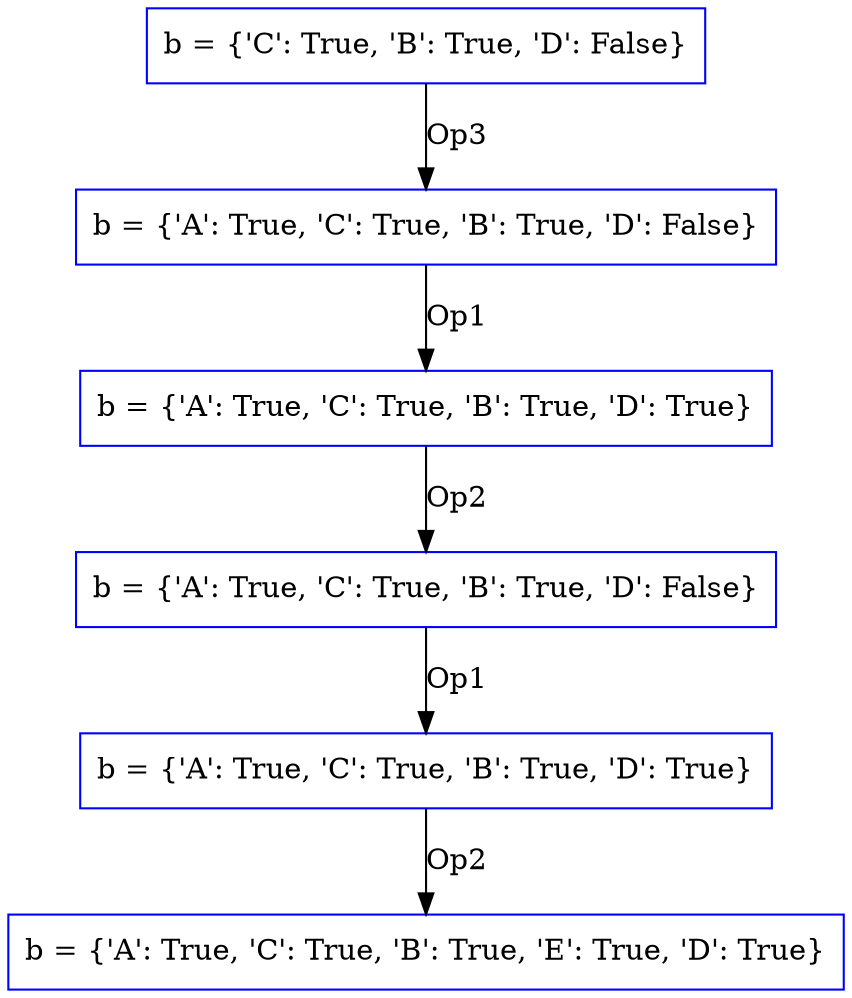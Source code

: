 digraph hpnTree {
	b_0 [label="b = {'C': True, 'B': True, 'D': False}", shape=box, color=blue]
	b_1 [label="b = {'A': True, 'C': True, 'B': True, 'D': False}", shape=box, color=blue]
	b_0 -> b_1[label="Op3"]
	b_2 [label="b = {'A': True, 'C': True, 'B': True, 'D': True}", shape=box, color=blue]
	b_1 -> b_2[label="Op1"]
	b_3 [label="b = {'A': True, 'C': True, 'B': True, 'D': False}", shape=box, color=blue]
	b_2 -> b_3[label="Op2"]
	b_4 [label="b = {'A': True, 'C': True, 'B': True, 'D': True}", shape=box, color=blue]
	b_3 -> b_4[label="Op1"]
	b_5 [label="b = {'A': True, 'C': True, 'B': True, 'E': True, 'D': True}", shape=box, color=blue]
	b_4 -> b_5[label="Op2"]
}